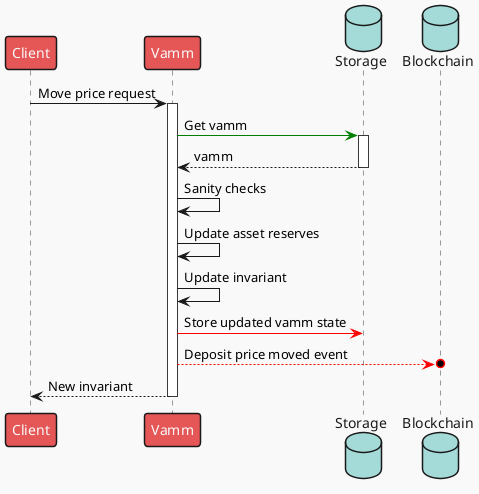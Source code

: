 @startuml
skinparam responseMessageBelowArrow true
'autoactivate on
!theme mars

participant "Client" as client
participant "Vamm" as vamm
database "Storage" as svamm
database "Blockchain" as bc

client -> vamm++: Move price request
vamm -[#green]> svamm++: Get vamm
svamm --> vamm--: vamm
vamm -> vamm: Sanity checks
vamm -> vamm: Update asset reserves
vamm -> vamm: Update invariant
vamm -[#red]> svamm: Store updated vamm state
vamm -[#red]->o bc: Deposit price moved event
vamm --> client--: New invariant
@enduml
